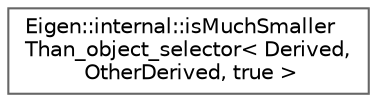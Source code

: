 digraph "类继承关系图"
{
 // LATEX_PDF_SIZE
  bgcolor="transparent";
  edge [fontname=Helvetica,fontsize=10,labelfontname=Helvetica,labelfontsize=10];
  node [fontname=Helvetica,fontsize=10,shape=box,height=0.2,width=0.4];
  rankdir="LR";
  Node0 [id="Node000000",label="Eigen::internal::isMuchSmaller\lThan_object_selector\< Derived,\l OtherDerived, true \>",height=0.2,width=0.4,color="grey40", fillcolor="white", style="filled",URL="$struct_eigen_1_1internal_1_1is_much_smaller_than__object__selector_3_01_derived_00_01_other_derived_00_01true_01_4.html",tooltip=" "];
}

